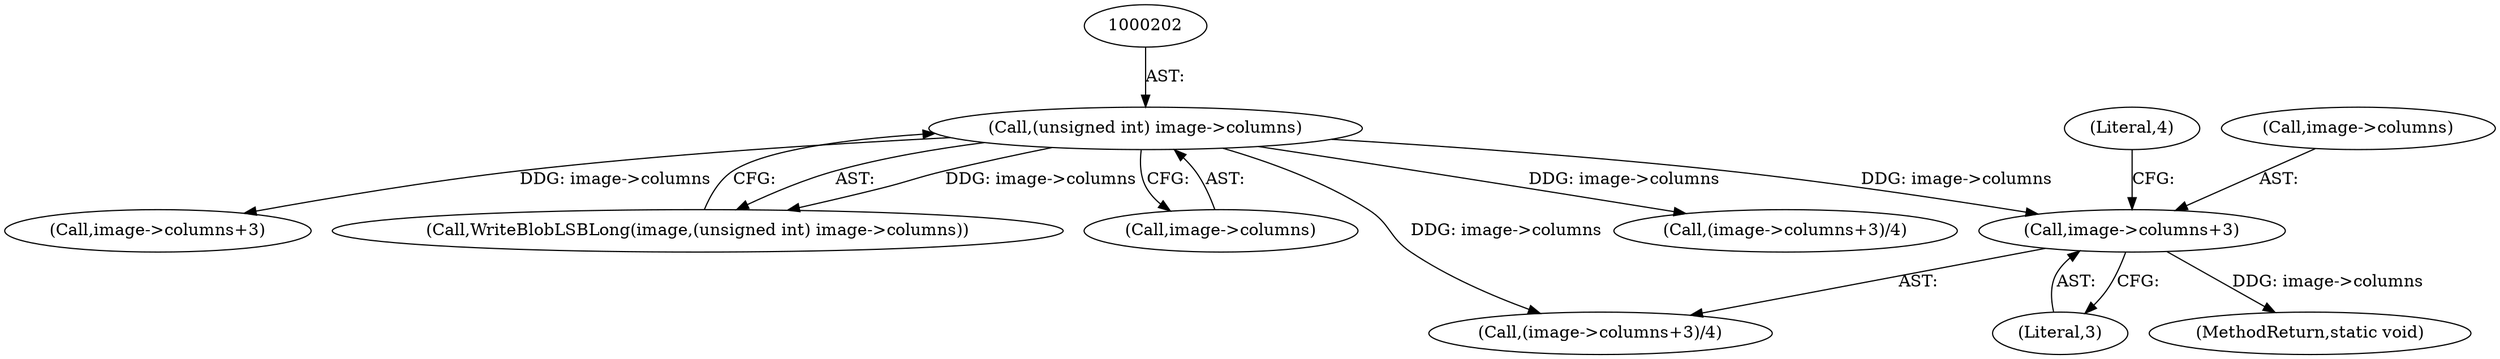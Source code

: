 digraph "1_ImageMagick_d7325bac173492b358417a0ad49fabad44447d52_9@pointer" {
"1000220" [label="(Call,image->columns+3)"];
"1000201" [label="(Call,(unsigned int) image->columns)"];
"1000237" [label="(Call,(image->columns+3)/4)"];
"1000225" [label="(Literal,4)"];
"1000219" [label="(Call,(image->columns+3)/4)"];
"1000238" [label="(Call,image->columns+3)"];
"1000199" [label="(Call,WriteBlobLSBLong(image,(unsigned int) image->columns))"];
"1000221" [label="(Call,image->columns)"];
"1000203" [label="(Call,image->columns)"];
"1000398" [label="(MethodReturn,static void)"];
"1000224" [label="(Literal,3)"];
"1000220" [label="(Call,image->columns+3)"];
"1000201" [label="(Call,(unsigned int) image->columns)"];
"1000220" -> "1000219"  [label="AST: "];
"1000220" -> "1000224"  [label="CFG: "];
"1000221" -> "1000220"  [label="AST: "];
"1000224" -> "1000220"  [label="AST: "];
"1000225" -> "1000220"  [label="CFG: "];
"1000220" -> "1000398"  [label="DDG: image->columns"];
"1000201" -> "1000220"  [label="DDG: image->columns"];
"1000201" -> "1000199"  [label="AST: "];
"1000201" -> "1000203"  [label="CFG: "];
"1000202" -> "1000201"  [label="AST: "];
"1000203" -> "1000201"  [label="AST: "];
"1000199" -> "1000201"  [label="CFG: "];
"1000201" -> "1000199"  [label="DDG: image->columns"];
"1000201" -> "1000219"  [label="DDG: image->columns"];
"1000201" -> "1000237"  [label="DDG: image->columns"];
"1000201" -> "1000238"  [label="DDG: image->columns"];
}
